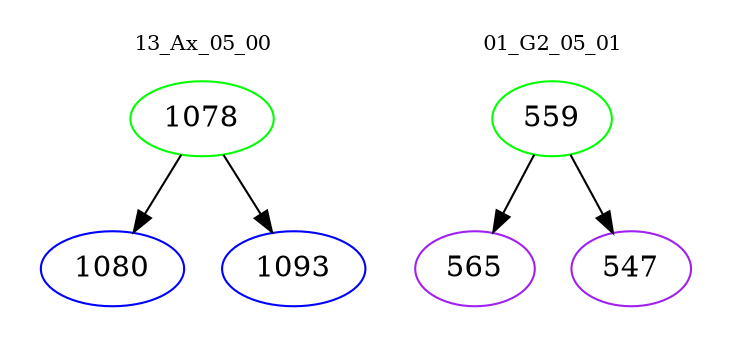 digraph{
subgraph cluster_0 {
color = white
label = "13_Ax_05_00";
fontsize=10;
T0_1078 [label="1078", color="green"]
T0_1078 -> T0_1080 [color="black"]
T0_1080 [label="1080", color="blue"]
T0_1078 -> T0_1093 [color="black"]
T0_1093 [label="1093", color="blue"]
}
subgraph cluster_1 {
color = white
label = "01_G2_05_01";
fontsize=10;
T1_559 [label="559", color="green"]
T1_559 -> T1_565 [color="black"]
T1_565 [label="565", color="purple"]
T1_559 -> T1_547 [color="black"]
T1_547 [label="547", color="purple"]
}
}
